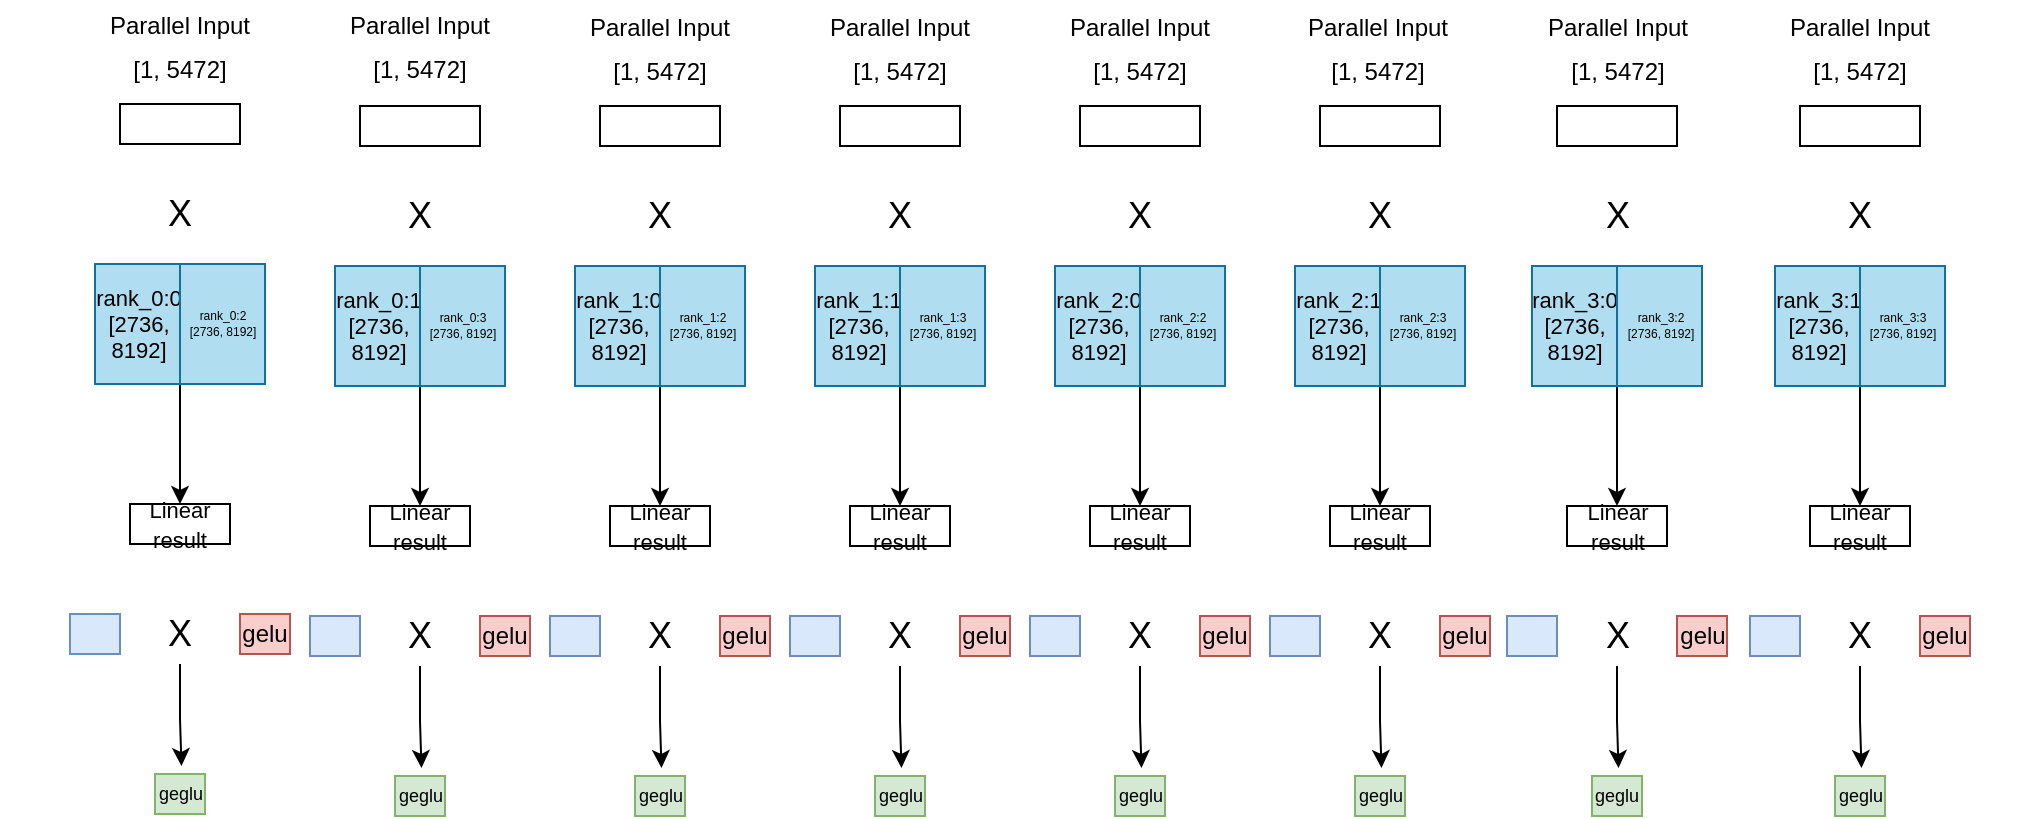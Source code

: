 <mxfile version="21.1.8" type="github">
  <diagram name="第 1 页" id="osMRQ07piLL25-XvtrCx">
    <mxGraphModel dx="954" dy="541" grid="1" gridSize="10" guides="1" tooltips="1" connect="1" arrows="1" fold="1" page="1" pageScale="1" pageWidth="827" pageHeight="1169" math="0" shadow="0">
      <root>
        <mxCell id="0" />
        <mxCell id="1" parent="0" />
        <mxCell id="hP8K0Xbtz2cRjytRur4A-6" value="X" style="text;html=1;strokeColor=none;fillColor=none;align=center;verticalAlign=middle;whiteSpace=wrap;rounded=0;fontSize=18;" parent="1" vertex="1">
          <mxGeometry x="70" y="269" width="60" height="30" as="geometry" />
        </mxCell>
        <mxCell id="57RNFcC5YKe5M_FKv6Yu-1" value="&lt;font style=&quot;font-size: 11px;&quot;&gt;rank_0:0&lt;br style=&quot;font-size: 11px;&quot;&gt;[2736, 8192]&lt;/font&gt;" style="rounded=0;whiteSpace=wrap;html=1;fillColor=#b1ddf0;strokeColor=#10739e;fontSize=6;" vertex="1" parent="1">
          <mxGeometry x="57.5" y="309" width="42.5" height="60" as="geometry" />
        </mxCell>
        <mxCell id="57RNFcC5YKe5M_FKv6Yu-12" style="edgeStyle=orthogonalEdgeStyle;rounded=0;orthogonalLoop=1;jettySize=auto;html=1;exitX=0;exitY=1;exitDx=0;exitDy=0;entryX=0.5;entryY=0;entryDx=0;entryDy=0;" edge="1" parent="1" source="57RNFcC5YKe5M_FKv6Yu-2" target="57RNFcC5YKe5M_FKv6Yu-11">
          <mxGeometry relative="1" as="geometry" />
        </mxCell>
        <mxCell id="57RNFcC5YKe5M_FKv6Yu-2" value="rank_0:2&lt;br&gt;[2736, 8192]" style="rounded=0;whiteSpace=wrap;html=1;fillColor=#b1ddf0;strokeColor=#10739e;fontSize=6;" vertex="1" parent="1">
          <mxGeometry x="100" y="309" width="42.5" height="60" as="geometry" />
        </mxCell>
        <mxCell id="57RNFcC5YKe5M_FKv6Yu-9" value="" style="rounded=0;whiteSpace=wrap;html=1;" vertex="1" parent="1">
          <mxGeometry x="70" y="229" width="60" height="20" as="geometry" />
        </mxCell>
        <mxCell id="57RNFcC5YKe5M_FKv6Yu-10" value="&lt;font style=&quot;font-size: 12px;&quot;&gt;Parallel Input&lt;br style=&quot;&quot;&gt;[1, 5472]&lt;/font&gt;" style="text;html=1;strokeColor=none;fillColor=none;align=center;verticalAlign=middle;whiteSpace=wrap;rounded=0;fontSize=18;" vertex="1" parent="1">
          <mxGeometry x="10" y="189" width="180" height="20" as="geometry" />
        </mxCell>
        <mxCell id="57RNFcC5YKe5M_FKv6Yu-11" value="&lt;font style=&quot;font-size: 11px;&quot;&gt;Linear result&lt;/font&gt;" style="rounded=0;whiteSpace=wrap;html=1;" vertex="1" parent="1">
          <mxGeometry x="75" y="429" width="50" height="20" as="geometry" />
        </mxCell>
        <mxCell id="57RNFcC5YKe5M_FKv6Yu-13" value="" style="rounded=0;whiteSpace=wrap;html=1;fillColor=#dae8fc;strokeColor=#6c8ebf;" vertex="1" parent="1">
          <mxGeometry x="45" y="484" width="25" height="20" as="geometry" />
        </mxCell>
        <mxCell id="57RNFcC5YKe5M_FKv6Yu-14" value="gelu" style="rounded=0;whiteSpace=wrap;html=1;fillColor=#f8cecc;strokeColor=#b85450;" vertex="1" parent="1">
          <mxGeometry x="130" y="484" width="25" height="20" as="geometry" />
        </mxCell>
        <mxCell id="57RNFcC5YKe5M_FKv6Yu-17" style="edgeStyle=orthogonalEdgeStyle;rounded=0;orthogonalLoop=1;jettySize=auto;html=1;entryX=0.53;entryY=-0.2;entryDx=0;entryDy=0;entryPerimeter=0;" edge="1" parent="1" source="57RNFcC5YKe5M_FKv6Yu-15" target="57RNFcC5YKe5M_FKv6Yu-16">
          <mxGeometry relative="1" as="geometry" />
        </mxCell>
        <mxCell id="57RNFcC5YKe5M_FKv6Yu-15" value="X" style="text;html=1;strokeColor=none;fillColor=none;align=center;verticalAlign=middle;whiteSpace=wrap;rounded=0;fontSize=18;" vertex="1" parent="1">
          <mxGeometry x="70" y="479" width="60" height="30" as="geometry" />
        </mxCell>
        <mxCell id="57RNFcC5YKe5M_FKv6Yu-16" value="geglu" style="rounded=0;whiteSpace=wrap;html=1;fillColor=#d5e8d4;strokeColor=#82b366;fontSize=9;" vertex="1" parent="1">
          <mxGeometry x="87.5" y="564" width="25" height="20" as="geometry" />
        </mxCell>
        <mxCell id="57RNFcC5YKe5M_FKv6Yu-18" value="X" style="text;html=1;strokeColor=none;fillColor=none;align=center;verticalAlign=middle;whiteSpace=wrap;rounded=0;fontSize=18;" vertex="1" parent="1">
          <mxGeometry x="190" y="270" width="60" height="30" as="geometry" />
        </mxCell>
        <mxCell id="57RNFcC5YKe5M_FKv6Yu-19" value="&lt;font style=&quot;font-size: 11px;&quot;&gt;rank_0:1&lt;br style=&quot;font-size: 11px;&quot;&gt;[2736, 8192]&lt;/font&gt;" style="rounded=0;whiteSpace=wrap;html=1;fillColor=#b1ddf0;strokeColor=#10739e;fontSize=6;" vertex="1" parent="1">
          <mxGeometry x="177.5" y="310" width="42.5" height="60" as="geometry" />
        </mxCell>
        <mxCell id="57RNFcC5YKe5M_FKv6Yu-20" style="edgeStyle=orthogonalEdgeStyle;rounded=0;orthogonalLoop=1;jettySize=auto;html=1;exitX=0;exitY=1;exitDx=0;exitDy=0;entryX=0.5;entryY=0;entryDx=0;entryDy=0;" edge="1" parent="1" source="57RNFcC5YKe5M_FKv6Yu-21" target="57RNFcC5YKe5M_FKv6Yu-24">
          <mxGeometry relative="1" as="geometry" />
        </mxCell>
        <mxCell id="57RNFcC5YKe5M_FKv6Yu-21" value="rank_0:3&lt;br&gt;[2736, 8192]" style="rounded=0;whiteSpace=wrap;html=1;fillColor=#b1ddf0;strokeColor=#10739e;fontSize=6;" vertex="1" parent="1">
          <mxGeometry x="220" y="310" width="42.5" height="60" as="geometry" />
        </mxCell>
        <mxCell id="57RNFcC5YKe5M_FKv6Yu-22" value="" style="rounded=0;whiteSpace=wrap;html=1;" vertex="1" parent="1">
          <mxGeometry x="190" y="230" width="60" height="20" as="geometry" />
        </mxCell>
        <mxCell id="57RNFcC5YKe5M_FKv6Yu-23" value="&lt;font style=&quot;font-size: 12px;&quot;&gt;Parallel Input&lt;br style=&quot;&quot;&gt;[1, 5472]&lt;/font&gt;" style="text;html=1;strokeColor=none;fillColor=none;align=center;verticalAlign=middle;whiteSpace=wrap;rounded=0;fontSize=18;" vertex="1" parent="1">
          <mxGeometry x="130" y="189" width="180" height="20" as="geometry" />
        </mxCell>
        <mxCell id="57RNFcC5YKe5M_FKv6Yu-24" value="&lt;font style=&quot;font-size: 11px;&quot;&gt;Linear result&lt;/font&gt;" style="rounded=0;whiteSpace=wrap;html=1;" vertex="1" parent="1">
          <mxGeometry x="195" y="430" width="50" height="20" as="geometry" />
        </mxCell>
        <mxCell id="57RNFcC5YKe5M_FKv6Yu-25" value="" style="rounded=0;whiteSpace=wrap;html=1;fillColor=#dae8fc;strokeColor=#6c8ebf;" vertex="1" parent="1">
          <mxGeometry x="165" y="485" width="25" height="20" as="geometry" />
        </mxCell>
        <mxCell id="57RNFcC5YKe5M_FKv6Yu-26" value="gelu" style="rounded=0;whiteSpace=wrap;html=1;fillColor=#f8cecc;strokeColor=#b85450;" vertex="1" parent="1">
          <mxGeometry x="250" y="485" width="25" height="20" as="geometry" />
        </mxCell>
        <mxCell id="57RNFcC5YKe5M_FKv6Yu-27" style="edgeStyle=orthogonalEdgeStyle;rounded=0;orthogonalLoop=1;jettySize=auto;html=1;entryX=0.53;entryY=-0.2;entryDx=0;entryDy=0;entryPerimeter=0;" edge="1" parent="1" source="57RNFcC5YKe5M_FKv6Yu-28" target="57RNFcC5YKe5M_FKv6Yu-29">
          <mxGeometry relative="1" as="geometry" />
        </mxCell>
        <mxCell id="57RNFcC5YKe5M_FKv6Yu-28" value="X" style="text;html=1;strokeColor=none;fillColor=none;align=center;verticalAlign=middle;whiteSpace=wrap;rounded=0;fontSize=18;" vertex="1" parent="1">
          <mxGeometry x="190" y="480" width="60" height="30" as="geometry" />
        </mxCell>
        <mxCell id="57RNFcC5YKe5M_FKv6Yu-29" value="geglu" style="rounded=0;whiteSpace=wrap;html=1;fillColor=#d5e8d4;strokeColor=#82b366;fontSize=9;" vertex="1" parent="1">
          <mxGeometry x="207.5" y="565" width="25" height="20" as="geometry" />
        </mxCell>
        <mxCell id="57RNFcC5YKe5M_FKv6Yu-30" value="X" style="text;html=1;strokeColor=none;fillColor=none;align=center;verticalAlign=middle;whiteSpace=wrap;rounded=0;fontSize=18;" vertex="1" parent="1">
          <mxGeometry x="310" y="270" width="60" height="30" as="geometry" />
        </mxCell>
        <mxCell id="57RNFcC5YKe5M_FKv6Yu-31" value="&lt;font style=&quot;font-size: 11px;&quot;&gt;rank_1:0&lt;br style=&quot;font-size: 11px;&quot;&gt;[2736, 8192]&lt;/font&gt;" style="rounded=0;whiteSpace=wrap;html=1;fillColor=#b1ddf0;strokeColor=#10739e;fontSize=6;" vertex="1" parent="1">
          <mxGeometry x="297.5" y="310" width="42.5" height="60" as="geometry" />
        </mxCell>
        <mxCell id="57RNFcC5YKe5M_FKv6Yu-32" style="edgeStyle=orthogonalEdgeStyle;rounded=0;orthogonalLoop=1;jettySize=auto;html=1;exitX=0;exitY=1;exitDx=0;exitDy=0;entryX=0.5;entryY=0;entryDx=0;entryDy=0;" edge="1" parent="1" source="57RNFcC5YKe5M_FKv6Yu-33" target="57RNFcC5YKe5M_FKv6Yu-36">
          <mxGeometry relative="1" as="geometry" />
        </mxCell>
        <mxCell id="57RNFcC5YKe5M_FKv6Yu-33" value="rank_1:2&lt;br&gt;[2736, 8192]" style="rounded=0;whiteSpace=wrap;html=1;fillColor=#b1ddf0;strokeColor=#10739e;fontSize=6;" vertex="1" parent="1">
          <mxGeometry x="340" y="310" width="42.5" height="60" as="geometry" />
        </mxCell>
        <mxCell id="57RNFcC5YKe5M_FKv6Yu-34" value="" style="rounded=0;whiteSpace=wrap;html=1;" vertex="1" parent="1">
          <mxGeometry x="310" y="230" width="60" height="20" as="geometry" />
        </mxCell>
        <mxCell id="57RNFcC5YKe5M_FKv6Yu-35" value="&lt;font style=&quot;font-size: 12px;&quot;&gt;Parallel Input&lt;br style=&quot;&quot;&gt;[1, 5472]&lt;/font&gt;" style="text;html=1;strokeColor=none;fillColor=none;align=center;verticalAlign=middle;whiteSpace=wrap;rounded=0;fontSize=18;" vertex="1" parent="1">
          <mxGeometry x="250" y="190" width="180" height="20" as="geometry" />
        </mxCell>
        <mxCell id="57RNFcC5YKe5M_FKv6Yu-36" value="&lt;font style=&quot;font-size: 11px;&quot;&gt;Linear result&lt;/font&gt;" style="rounded=0;whiteSpace=wrap;html=1;" vertex="1" parent="1">
          <mxGeometry x="315" y="430" width="50" height="20" as="geometry" />
        </mxCell>
        <mxCell id="57RNFcC5YKe5M_FKv6Yu-37" value="" style="rounded=0;whiteSpace=wrap;html=1;fillColor=#dae8fc;strokeColor=#6c8ebf;" vertex="1" parent="1">
          <mxGeometry x="285" y="485" width="25" height="20" as="geometry" />
        </mxCell>
        <mxCell id="57RNFcC5YKe5M_FKv6Yu-38" value="gelu" style="rounded=0;whiteSpace=wrap;html=1;fillColor=#f8cecc;strokeColor=#b85450;" vertex="1" parent="1">
          <mxGeometry x="370" y="485" width="25" height="20" as="geometry" />
        </mxCell>
        <mxCell id="57RNFcC5YKe5M_FKv6Yu-39" style="edgeStyle=orthogonalEdgeStyle;rounded=0;orthogonalLoop=1;jettySize=auto;html=1;entryX=0.53;entryY=-0.2;entryDx=0;entryDy=0;entryPerimeter=0;" edge="1" parent="1" source="57RNFcC5YKe5M_FKv6Yu-40" target="57RNFcC5YKe5M_FKv6Yu-41">
          <mxGeometry relative="1" as="geometry" />
        </mxCell>
        <mxCell id="57RNFcC5YKe5M_FKv6Yu-40" value="X" style="text;html=1;strokeColor=none;fillColor=none;align=center;verticalAlign=middle;whiteSpace=wrap;rounded=0;fontSize=18;" vertex="1" parent="1">
          <mxGeometry x="310" y="480" width="60" height="30" as="geometry" />
        </mxCell>
        <mxCell id="57RNFcC5YKe5M_FKv6Yu-41" value="geglu" style="rounded=0;whiteSpace=wrap;html=1;fillColor=#d5e8d4;strokeColor=#82b366;fontSize=9;" vertex="1" parent="1">
          <mxGeometry x="327.5" y="565" width="25" height="20" as="geometry" />
        </mxCell>
        <mxCell id="57RNFcC5YKe5M_FKv6Yu-42" value="X" style="text;html=1;strokeColor=none;fillColor=none;align=center;verticalAlign=middle;whiteSpace=wrap;rounded=0;fontSize=18;" vertex="1" parent="1">
          <mxGeometry x="430" y="270" width="60" height="30" as="geometry" />
        </mxCell>
        <mxCell id="57RNFcC5YKe5M_FKv6Yu-43" value="&lt;font style=&quot;font-size: 11px;&quot;&gt;rank_1:1&lt;br style=&quot;font-size: 11px;&quot;&gt;[2736, 8192]&lt;/font&gt;" style="rounded=0;whiteSpace=wrap;html=1;fillColor=#b1ddf0;strokeColor=#10739e;fontSize=6;" vertex="1" parent="1">
          <mxGeometry x="417.5" y="310" width="42.5" height="60" as="geometry" />
        </mxCell>
        <mxCell id="57RNFcC5YKe5M_FKv6Yu-44" style="edgeStyle=orthogonalEdgeStyle;rounded=0;orthogonalLoop=1;jettySize=auto;html=1;exitX=0;exitY=1;exitDx=0;exitDy=0;entryX=0.5;entryY=0;entryDx=0;entryDy=0;" edge="1" parent="1" source="57RNFcC5YKe5M_FKv6Yu-45" target="57RNFcC5YKe5M_FKv6Yu-48">
          <mxGeometry relative="1" as="geometry" />
        </mxCell>
        <mxCell id="57RNFcC5YKe5M_FKv6Yu-45" value="rank_1:3&lt;br&gt;[2736, 8192]" style="rounded=0;whiteSpace=wrap;html=1;fillColor=#b1ddf0;strokeColor=#10739e;fontSize=6;" vertex="1" parent="1">
          <mxGeometry x="460" y="310" width="42.5" height="60" as="geometry" />
        </mxCell>
        <mxCell id="57RNFcC5YKe5M_FKv6Yu-46" value="" style="rounded=0;whiteSpace=wrap;html=1;" vertex="1" parent="1">
          <mxGeometry x="430" y="230" width="60" height="20" as="geometry" />
        </mxCell>
        <mxCell id="57RNFcC5YKe5M_FKv6Yu-47" value="&lt;font style=&quot;font-size: 12px;&quot;&gt;Parallel Input&lt;br style=&quot;&quot;&gt;[1, 5472]&lt;/font&gt;" style="text;html=1;strokeColor=none;fillColor=none;align=center;verticalAlign=middle;whiteSpace=wrap;rounded=0;fontSize=18;" vertex="1" parent="1">
          <mxGeometry x="370" y="190" width="180" height="20" as="geometry" />
        </mxCell>
        <mxCell id="57RNFcC5YKe5M_FKv6Yu-48" value="&lt;font style=&quot;font-size: 11px;&quot;&gt;Linear result&lt;/font&gt;" style="rounded=0;whiteSpace=wrap;html=1;" vertex="1" parent="1">
          <mxGeometry x="435" y="430" width="50" height="20" as="geometry" />
        </mxCell>
        <mxCell id="57RNFcC5YKe5M_FKv6Yu-49" value="" style="rounded=0;whiteSpace=wrap;html=1;fillColor=#dae8fc;strokeColor=#6c8ebf;" vertex="1" parent="1">
          <mxGeometry x="405" y="485" width="25" height="20" as="geometry" />
        </mxCell>
        <mxCell id="57RNFcC5YKe5M_FKv6Yu-50" value="gelu" style="rounded=0;whiteSpace=wrap;html=1;fillColor=#f8cecc;strokeColor=#b85450;" vertex="1" parent="1">
          <mxGeometry x="490" y="485" width="25" height="20" as="geometry" />
        </mxCell>
        <mxCell id="57RNFcC5YKe5M_FKv6Yu-51" style="edgeStyle=orthogonalEdgeStyle;rounded=0;orthogonalLoop=1;jettySize=auto;html=1;entryX=0.53;entryY=-0.2;entryDx=0;entryDy=0;entryPerimeter=0;" edge="1" parent="1" source="57RNFcC5YKe5M_FKv6Yu-52" target="57RNFcC5YKe5M_FKv6Yu-53">
          <mxGeometry relative="1" as="geometry" />
        </mxCell>
        <mxCell id="57RNFcC5YKe5M_FKv6Yu-52" value="X" style="text;html=1;strokeColor=none;fillColor=none;align=center;verticalAlign=middle;whiteSpace=wrap;rounded=0;fontSize=18;" vertex="1" parent="1">
          <mxGeometry x="430" y="480" width="60" height="30" as="geometry" />
        </mxCell>
        <mxCell id="57RNFcC5YKe5M_FKv6Yu-53" value="geglu" style="rounded=0;whiteSpace=wrap;html=1;fillColor=#d5e8d4;strokeColor=#82b366;fontSize=9;" vertex="1" parent="1">
          <mxGeometry x="447.5" y="565" width="25" height="20" as="geometry" />
        </mxCell>
        <mxCell id="57RNFcC5YKe5M_FKv6Yu-54" value="X" style="text;html=1;strokeColor=none;fillColor=none;align=center;verticalAlign=middle;whiteSpace=wrap;rounded=0;fontSize=18;" vertex="1" parent="1">
          <mxGeometry x="550" y="270" width="60" height="30" as="geometry" />
        </mxCell>
        <mxCell id="57RNFcC5YKe5M_FKv6Yu-55" value="&lt;font style=&quot;font-size: 11px;&quot;&gt;rank_2:0&lt;br style=&quot;font-size: 11px;&quot;&gt;[2736, 8192]&lt;/font&gt;" style="rounded=0;whiteSpace=wrap;html=1;fillColor=#b1ddf0;strokeColor=#10739e;fontSize=6;" vertex="1" parent="1">
          <mxGeometry x="537.5" y="310" width="42.5" height="60" as="geometry" />
        </mxCell>
        <mxCell id="57RNFcC5YKe5M_FKv6Yu-56" style="edgeStyle=orthogonalEdgeStyle;rounded=0;orthogonalLoop=1;jettySize=auto;html=1;exitX=0;exitY=1;exitDx=0;exitDy=0;entryX=0.5;entryY=0;entryDx=0;entryDy=0;" edge="1" parent="1" source="57RNFcC5YKe5M_FKv6Yu-57" target="57RNFcC5YKe5M_FKv6Yu-60">
          <mxGeometry relative="1" as="geometry" />
        </mxCell>
        <mxCell id="57RNFcC5YKe5M_FKv6Yu-57" value="rank_2:2&lt;br&gt;[2736, 8192]" style="rounded=0;whiteSpace=wrap;html=1;fillColor=#b1ddf0;strokeColor=#10739e;fontSize=6;" vertex="1" parent="1">
          <mxGeometry x="580" y="310" width="42.5" height="60" as="geometry" />
        </mxCell>
        <mxCell id="57RNFcC5YKe5M_FKv6Yu-58" value="" style="rounded=0;whiteSpace=wrap;html=1;" vertex="1" parent="1">
          <mxGeometry x="550" y="230" width="60" height="20" as="geometry" />
        </mxCell>
        <mxCell id="57RNFcC5YKe5M_FKv6Yu-59" value="&lt;font style=&quot;font-size: 12px;&quot;&gt;Parallel Input&lt;br style=&quot;&quot;&gt;[1, 5472]&lt;/font&gt;" style="text;html=1;strokeColor=none;fillColor=none;align=center;verticalAlign=middle;whiteSpace=wrap;rounded=0;fontSize=18;" vertex="1" parent="1">
          <mxGeometry x="490" y="190" width="180" height="20" as="geometry" />
        </mxCell>
        <mxCell id="57RNFcC5YKe5M_FKv6Yu-60" value="&lt;font style=&quot;font-size: 11px;&quot;&gt;Linear result&lt;/font&gt;" style="rounded=0;whiteSpace=wrap;html=1;" vertex="1" parent="1">
          <mxGeometry x="555" y="430" width="50" height="20" as="geometry" />
        </mxCell>
        <mxCell id="57RNFcC5YKe5M_FKv6Yu-61" value="" style="rounded=0;whiteSpace=wrap;html=1;fillColor=#dae8fc;strokeColor=#6c8ebf;" vertex="1" parent="1">
          <mxGeometry x="525" y="485" width="25" height="20" as="geometry" />
        </mxCell>
        <mxCell id="57RNFcC5YKe5M_FKv6Yu-62" value="gelu" style="rounded=0;whiteSpace=wrap;html=1;fillColor=#f8cecc;strokeColor=#b85450;" vertex="1" parent="1">
          <mxGeometry x="610" y="485" width="25" height="20" as="geometry" />
        </mxCell>
        <mxCell id="57RNFcC5YKe5M_FKv6Yu-63" style="edgeStyle=orthogonalEdgeStyle;rounded=0;orthogonalLoop=1;jettySize=auto;html=1;entryX=0.53;entryY=-0.2;entryDx=0;entryDy=0;entryPerimeter=0;" edge="1" parent="1" source="57RNFcC5YKe5M_FKv6Yu-64" target="57RNFcC5YKe5M_FKv6Yu-65">
          <mxGeometry relative="1" as="geometry" />
        </mxCell>
        <mxCell id="57RNFcC5YKe5M_FKv6Yu-64" value="X" style="text;html=1;strokeColor=none;fillColor=none;align=center;verticalAlign=middle;whiteSpace=wrap;rounded=0;fontSize=18;" vertex="1" parent="1">
          <mxGeometry x="550" y="480" width="60" height="30" as="geometry" />
        </mxCell>
        <mxCell id="57RNFcC5YKe5M_FKv6Yu-65" value="geglu" style="rounded=0;whiteSpace=wrap;html=1;fillColor=#d5e8d4;strokeColor=#82b366;fontSize=9;" vertex="1" parent="1">
          <mxGeometry x="567.5" y="565" width="25" height="20" as="geometry" />
        </mxCell>
        <mxCell id="57RNFcC5YKe5M_FKv6Yu-66" value="X" style="text;html=1;strokeColor=none;fillColor=none;align=center;verticalAlign=middle;whiteSpace=wrap;rounded=0;fontSize=18;" vertex="1" parent="1">
          <mxGeometry x="670" y="270" width="60" height="30" as="geometry" />
        </mxCell>
        <mxCell id="57RNFcC5YKe5M_FKv6Yu-67" value="&lt;font style=&quot;font-size: 11px;&quot;&gt;rank_2:1&lt;br style=&quot;font-size: 11px;&quot;&gt;[2736, 8192]&lt;/font&gt;" style="rounded=0;whiteSpace=wrap;html=1;fillColor=#b1ddf0;strokeColor=#10739e;fontSize=6;" vertex="1" parent="1">
          <mxGeometry x="657.5" y="310" width="42.5" height="60" as="geometry" />
        </mxCell>
        <mxCell id="57RNFcC5YKe5M_FKv6Yu-68" style="edgeStyle=orthogonalEdgeStyle;rounded=0;orthogonalLoop=1;jettySize=auto;html=1;exitX=0;exitY=1;exitDx=0;exitDy=0;entryX=0.5;entryY=0;entryDx=0;entryDy=0;" edge="1" parent="1" source="57RNFcC5YKe5M_FKv6Yu-69" target="57RNFcC5YKe5M_FKv6Yu-72">
          <mxGeometry relative="1" as="geometry" />
        </mxCell>
        <mxCell id="57RNFcC5YKe5M_FKv6Yu-69" value="rank_2:3&lt;br&gt;[2736, 8192]" style="rounded=0;whiteSpace=wrap;html=1;fillColor=#b1ddf0;strokeColor=#10739e;fontSize=6;" vertex="1" parent="1">
          <mxGeometry x="700" y="310" width="42.5" height="60" as="geometry" />
        </mxCell>
        <mxCell id="57RNFcC5YKe5M_FKv6Yu-70" value="" style="rounded=0;whiteSpace=wrap;html=1;" vertex="1" parent="1">
          <mxGeometry x="670" y="230" width="60" height="20" as="geometry" />
        </mxCell>
        <mxCell id="57RNFcC5YKe5M_FKv6Yu-71" value="&lt;font style=&quot;font-size: 12px;&quot;&gt;Parallel Input&lt;br style=&quot;&quot;&gt;[1, 5472]&lt;/font&gt;" style="text;html=1;strokeColor=none;fillColor=none;align=center;verticalAlign=middle;whiteSpace=wrap;rounded=0;fontSize=18;" vertex="1" parent="1">
          <mxGeometry x="608.5" y="190" width="180" height="20" as="geometry" />
        </mxCell>
        <mxCell id="57RNFcC5YKe5M_FKv6Yu-72" value="&lt;font style=&quot;font-size: 11px;&quot;&gt;Linear result&lt;/font&gt;" style="rounded=0;whiteSpace=wrap;html=1;" vertex="1" parent="1">
          <mxGeometry x="675" y="430" width="50" height="20" as="geometry" />
        </mxCell>
        <mxCell id="57RNFcC5YKe5M_FKv6Yu-73" value="" style="rounded=0;whiteSpace=wrap;html=1;fillColor=#dae8fc;strokeColor=#6c8ebf;" vertex="1" parent="1">
          <mxGeometry x="645" y="485" width="25" height="20" as="geometry" />
        </mxCell>
        <mxCell id="57RNFcC5YKe5M_FKv6Yu-74" value="gelu" style="rounded=0;whiteSpace=wrap;html=1;fillColor=#f8cecc;strokeColor=#b85450;" vertex="1" parent="1">
          <mxGeometry x="730" y="485" width="25" height="20" as="geometry" />
        </mxCell>
        <mxCell id="57RNFcC5YKe5M_FKv6Yu-75" style="edgeStyle=orthogonalEdgeStyle;rounded=0;orthogonalLoop=1;jettySize=auto;html=1;entryX=0.53;entryY=-0.2;entryDx=0;entryDy=0;entryPerimeter=0;" edge="1" parent="1" source="57RNFcC5YKe5M_FKv6Yu-76" target="57RNFcC5YKe5M_FKv6Yu-77">
          <mxGeometry relative="1" as="geometry" />
        </mxCell>
        <mxCell id="57RNFcC5YKe5M_FKv6Yu-76" value="X" style="text;html=1;strokeColor=none;fillColor=none;align=center;verticalAlign=middle;whiteSpace=wrap;rounded=0;fontSize=18;" vertex="1" parent="1">
          <mxGeometry x="670" y="480" width="60" height="30" as="geometry" />
        </mxCell>
        <mxCell id="57RNFcC5YKe5M_FKv6Yu-77" value="geglu" style="rounded=0;whiteSpace=wrap;html=1;fillColor=#d5e8d4;strokeColor=#82b366;fontSize=9;" vertex="1" parent="1">
          <mxGeometry x="687.5" y="565" width="25" height="20" as="geometry" />
        </mxCell>
        <mxCell id="57RNFcC5YKe5M_FKv6Yu-78" value="X" style="text;html=1;strokeColor=none;fillColor=none;align=center;verticalAlign=middle;whiteSpace=wrap;rounded=0;fontSize=18;" vertex="1" parent="1">
          <mxGeometry x="788.5" y="270" width="60" height="30" as="geometry" />
        </mxCell>
        <mxCell id="57RNFcC5YKe5M_FKv6Yu-79" value="&lt;font style=&quot;font-size: 11px;&quot;&gt;rank_3:0&lt;br style=&quot;font-size: 11px;&quot;&gt;[2736, 8192]&lt;/font&gt;" style="rounded=0;whiteSpace=wrap;html=1;fillColor=#b1ddf0;strokeColor=#10739e;fontSize=6;" vertex="1" parent="1">
          <mxGeometry x="776" y="310" width="42.5" height="60" as="geometry" />
        </mxCell>
        <mxCell id="57RNFcC5YKe5M_FKv6Yu-80" style="edgeStyle=orthogonalEdgeStyle;rounded=0;orthogonalLoop=1;jettySize=auto;html=1;exitX=0;exitY=1;exitDx=0;exitDy=0;entryX=0.5;entryY=0;entryDx=0;entryDy=0;" edge="1" parent="1" source="57RNFcC5YKe5M_FKv6Yu-81" target="57RNFcC5YKe5M_FKv6Yu-84">
          <mxGeometry relative="1" as="geometry" />
        </mxCell>
        <mxCell id="57RNFcC5YKe5M_FKv6Yu-81" value="rank_3:2&lt;br&gt;[2736, 8192]" style="rounded=0;whiteSpace=wrap;html=1;fillColor=#b1ddf0;strokeColor=#10739e;fontSize=6;" vertex="1" parent="1">
          <mxGeometry x="818.5" y="310" width="42.5" height="60" as="geometry" />
        </mxCell>
        <mxCell id="57RNFcC5YKe5M_FKv6Yu-82" value="" style="rounded=0;whiteSpace=wrap;html=1;" vertex="1" parent="1">
          <mxGeometry x="788.5" y="230" width="60" height="20" as="geometry" />
        </mxCell>
        <mxCell id="57RNFcC5YKe5M_FKv6Yu-83" value="&lt;font style=&quot;font-size: 12px;&quot;&gt;Parallel Input&lt;br style=&quot;&quot;&gt;[1, 5472]&lt;/font&gt;" style="text;html=1;strokeColor=none;fillColor=none;align=center;verticalAlign=middle;whiteSpace=wrap;rounded=0;fontSize=18;" vertex="1" parent="1">
          <mxGeometry x="728.5" y="190" width="180" height="20" as="geometry" />
        </mxCell>
        <mxCell id="57RNFcC5YKe5M_FKv6Yu-84" value="&lt;font style=&quot;font-size: 11px;&quot;&gt;Linear result&lt;/font&gt;" style="rounded=0;whiteSpace=wrap;html=1;" vertex="1" parent="1">
          <mxGeometry x="793.5" y="430" width="50" height="20" as="geometry" />
        </mxCell>
        <mxCell id="57RNFcC5YKe5M_FKv6Yu-85" value="" style="rounded=0;whiteSpace=wrap;html=1;fillColor=#dae8fc;strokeColor=#6c8ebf;" vertex="1" parent="1">
          <mxGeometry x="763.5" y="485" width="25" height="20" as="geometry" />
        </mxCell>
        <mxCell id="57RNFcC5YKe5M_FKv6Yu-86" value="gelu" style="rounded=0;whiteSpace=wrap;html=1;fillColor=#f8cecc;strokeColor=#b85450;" vertex="1" parent="1">
          <mxGeometry x="848.5" y="485" width="25" height="20" as="geometry" />
        </mxCell>
        <mxCell id="57RNFcC5YKe5M_FKv6Yu-87" style="edgeStyle=orthogonalEdgeStyle;rounded=0;orthogonalLoop=1;jettySize=auto;html=1;entryX=0.53;entryY=-0.2;entryDx=0;entryDy=0;entryPerimeter=0;" edge="1" parent="1" source="57RNFcC5YKe5M_FKv6Yu-88" target="57RNFcC5YKe5M_FKv6Yu-89">
          <mxGeometry relative="1" as="geometry" />
        </mxCell>
        <mxCell id="57RNFcC5YKe5M_FKv6Yu-88" value="X" style="text;html=1;strokeColor=none;fillColor=none;align=center;verticalAlign=middle;whiteSpace=wrap;rounded=0;fontSize=18;" vertex="1" parent="1">
          <mxGeometry x="788.5" y="480" width="60" height="30" as="geometry" />
        </mxCell>
        <mxCell id="57RNFcC5YKe5M_FKv6Yu-89" value="geglu" style="rounded=0;whiteSpace=wrap;html=1;fillColor=#d5e8d4;strokeColor=#82b366;fontSize=9;" vertex="1" parent="1">
          <mxGeometry x="806" y="565" width="25" height="20" as="geometry" />
        </mxCell>
        <mxCell id="57RNFcC5YKe5M_FKv6Yu-90" value="X" style="text;html=1;strokeColor=none;fillColor=none;align=center;verticalAlign=middle;whiteSpace=wrap;rounded=0;fontSize=18;" vertex="1" parent="1">
          <mxGeometry x="910" y="270" width="60" height="30" as="geometry" />
        </mxCell>
        <mxCell id="57RNFcC5YKe5M_FKv6Yu-91" value="&lt;font style=&quot;font-size: 11px;&quot;&gt;rank_3:1&lt;br style=&quot;font-size: 11px;&quot;&gt;[2736, 8192]&lt;/font&gt;" style="rounded=0;whiteSpace=wrap;html=1;fillColor=#b1ddf0;strokeColor=#10739e;fontSize=6;" vertex="1" parent="1">
          <mxGeometry x="897.5" y="310" width="42.5" height="60" as="geometry" />
        </mxCell>
        <mxCell id="57RNFcC5YKe5M_FKv6Yu-92" style="edgeStyle=orthogonalEdgeStyle;rounded=0;orthogonalLoop=1;jettySize=auto;html=1;exitX=0;exitY=1;exitDx=0;exitDy=0;entryX=0.5;entryY=0;entryDx=0;entryDy=0;" edge="1" parent="1" source="57RNFcC5YKe5M_FKv6Yu-93" target="57RNFcC5YKe5M_FKv6Yu-95">
          <mxGeometry relative="1" as="geometry" />
        </mxCell>
        <mxCell id="57RNFcC5YKe5M_FKv6Yu-93" value="rank_3:3&lt;br&gt;[2736, 8192]" style="rounded=0;whiteSpace=wrap;html=1;fillColor=#b1ddf0;strokeColor=#10739e;fontSize=6;" vertex="1" parent="1">
          <mxGeometry x="940" y="310" width="42.5" height="60" as="geometry" />
        </mxCell>
        <mxCell id="57RNFcC5YKe5M_FKv6Yu-94" value="" style="rounded=0;whiteSpace=wrap;html=1;" vertex="1" parent="1">
          <mxGeometry x="910" y="230" width="60" height="20" as="geometry" />
        </mxCell>
        <mxCell id="57RNFcC5YKe5M_FKv6Yu-95" value="&lt;font style=&quot;font-size: 11px;&quot;&gt;Linear result&lt;/font&gt;" style="rounded=0;whiteSpace=wrap;html=1;" vertex="1" parent="1">
          <mxGeometry x="915" y="430" width="50" height="20" as="geometry" />
        </mxCell>
        <mxCell id="57RNFcC5YKe5M_FKv6Yu-96" value="" style="rounded=0;whiteSpace=wrap;html=1;fillColor=#dae8fc;strokeColor=#6c8ebf;" vertex="1" parent="1">
          <mxGeometry x="885" y="485" width="25" height="20" as="geometry" />
        </mxCell>
        <mxCell id="57RNFcC5YKe5M_FKv6Yu-97" value="gelu" style="rounded=0;whiteSpace=wrap;html=1;fillColor=#f8cecc;strokeColor=#b85450;" vertex="1" parent="1">
          <mxGeometry x="970" y="485" width="25" height="20" as="geometry" />
        </mxCell>
        <mxCell id="57RNFcC5YKe5M_FKv6Yu-98" style="edgeStyle=orthogonalEdgeStyle;rounded=0;orthogonalLoop=1;jettySize=auto;html=1;entryX=0.53;entryY=-0.2;entryDx=0;entryDy=0;entryPerimeter=0;" edge="1" parent="1" source="57RNFcC5YKe5M_FKv6Yu-99" target="57RNFcC5YKe5M_FKv6Yu-100">
          <mxGeometry relative="1" as="geometry" />
        </mxCell>
        <mxCell id="57RNFcC5YKe5M_FKv6Yu-99" value="X" style="text;html=1;strokeColor=none;fillColor=none;align=center;verticalAlign=middle;whiteSpace=wrap;rounded=0;fontSize=18;" vertex="1" parent="1">
          <mxGeometry x="910" y="480" width="60" height="30" as="geometry" />
        </mxCell>
        <mxCell id="57RNFcC5YKe5M_FKv6Yu-100" value="geglu" style="rounded=0;whiteSpace=wrap;html=1;fillColor=#d5e8d4;strokeColor=#82b366;fontSize=9;" vertex="1" parent="1">
          <mxGeometry x="927.5" y="565" width="25" height="20" as="geometry" />
        </mxCell>
        <mxCell id="57RNFcC5YKe5M_FKv6Yu-102" value="&lt;font style=&quot;font-size: 12px;&quot;&gt;Parallel Input&lt;br style=&quot;&quot;&gt;[1, 5472]&lt;/font&gt;" style="text;html=1;strokeColor=none;fillColor=none;align=center;verticalAlign=middle;whiteSpace=wrap;rounded=0;fontSize=18;" vertex="1" parent="1">
          <mxGeometry x="850" y="190" width="180" height="20" as="geometry" />
        </mxCell>
      </root>
    </mxGraphModel>
  </diagram>
</mxfile>
